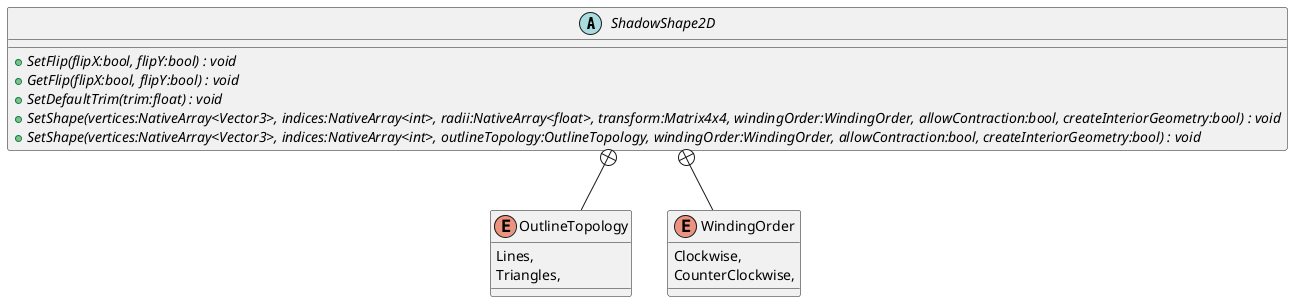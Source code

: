 @startuml
abstract class ShadowShape2D {
    + {abstract} SetFlip(flipX:bool, flipY:bool) : void
    + {abstract} GetFlip(flipX:bool, flipY:bool) : void
    + {abstract} SetDefaultTrim(trim:float) : void
    + {abstract} SetShape(vertices:NativeArray<Vector3>, indices:NativeArray<int>, radii:NativeArray<float>, transform:Matrix4x4, windingOrder:WindingOrder, allowContraction:bool, createInteriorGeometry:bool) : void
    + {abstract} SetShape(vertices:NativeArray<Vector3>, indices:NativeArray<int>, outlineTopology:OutlineTopology, windingOrder:WindingOrder, allowContraction:bool, createInteriorGeometry:bool) : void
}
enum OutlineTopology {
    Lines,
    Triangles,
}
enum WindingOrder {
    Clockwise,
    CounterClockwise,
}
ShadowShape2D +-- OutlineTopology
ShadowShape2D +-- WindingOrder
@enduml
